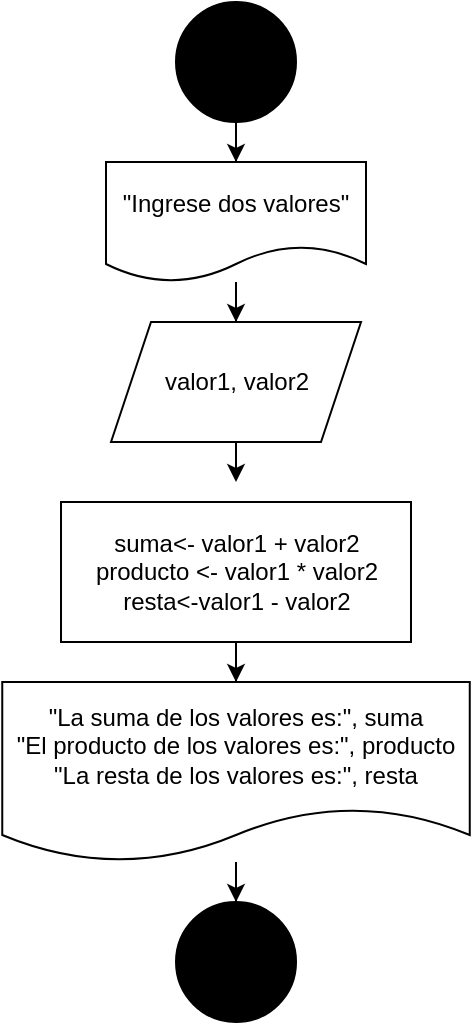 <mxfile version="21.6.9" type="device">
  <diagram id="C5RBs43oDa-KdzZeNtuy" name="Page-1">
    <mxGraphModel dx="874" dy="478" grid="1" gridSize="10" guides="1" tooltips="1" connect="1" arrows="1" fold="1" page="1" pageScale="1" pageWidth="827" pageHeight="1169" math="0" shadow="0">
      <root>
        <mxCell id="WIyWlLk6GJQsqaUBKTNV-0" />
        <mxCell id="WIyWlLk6GJQsqaUBKTNV-1" parent="WIyWlLk6GJQsqaUBKTNV-0" />
        <mxCell id="8qLdJWQ0IrZEhEdjo8X5-7" style="edgeStyle=orthogonalEdgeStyle;rounded=0;orthogonalLoop=1;jettySize=auto;html=1;entryX=0.5;entryY=0;entryDx=0;entryDy=0;" edge="1" parent="WIyWlLk6GJQsqaUBKTNV-1" source="8qLdJWQ0IrZEhEdjo8X5-0" target="8qLdJWQ0IrZEhEdjo8X5-1">
          <mxGeometry relative="1" as="geometry" />
        </mxCell>
        <mxCell id="8qLdJWQ0IrZEhEdjo8X5-0" value="" style="ellipse;whiteSpace=wrap;html=1;aspect=fixed;fillColor=#000000;" vertex="1" parent="WIyWlLk6GJQsqaUBKTNV-1">
          <mxGeometry x="365" y="50" width="60" height="60" as="geometry" />
        </mxCell>
        <mxCell id="8qLdJWQ0IrZEhEdjo8X5-8" style="edgeStyle=orthogonalEdgeStyle;rounded=0;orthogonalLoop=1;jettySize=auto;html=1;entryX=0.5;entryY=0;entryDx=0;entryDy=0;" edge="1" parent="WIyWlLk6GJQsqaUBKTNV-1" source="8qLdJWQ0IrZEhEdjo8X5-1" target="8qLdJWQ0IrZEhEdjo8X5-2">
          <mxGeometry relative="1" as="geometry" />
        </mxCell>
        <mxCell id="8qLdJWQ0IrZEhEdjo8X5-1" value="&quot;Ingrese dos valores&quot;" style="shape=document;whiteSpace=wrap;html=1;boundedLbl=1;" vertex="1" parent="WIyWlLk6GJQsqaUBKTNV-1">
          <mxGeometry x="330" y="130" width="130" height="60" as="geometry" />
        </mxCell>
        <mxCell id="8qLdJWQ0IrZEhEdjo8X5-9" style="edgeStyle=orthogonalEdgeStyle;rounded=0;orthogonalLoop=1;jettySize=auto;html=1;" edge="1" parent="WIyWlLk6GJQsqaUBKTNV-1" source="8qLdJWQ0IrZEhEdjo8X5-2">
          <mxGeometry relative="1" as="geometry">
            <mxPoint x="395" y="290" as="targetPoint" />
          </mxGeometry>
        </mxCell>
        <mxCell id="8qLdJWQ0IrZEhEdjo8X5-2" value="valor1, valor2" style="shape=parallelogram;perimeter=parallelogramPerimeter;whiteSpace=wrap;html=1;fixedSize=1;" vertex="1" parent="WIyWlLk6GJQsqaUBKTNV-1">
          <mxGeometry x="332.5" y="210" width="125" height="60" as="geometry" />
        </mxCell>
        <mxCell id="8qLdJWQ0IrZEhEdjo8X5-10" style="edgeStyle=orthogonalEdgeStyle;rounded=0;orthogonalLoop=1;jettySize=auto;html=1;entryX=0.5;entryY=0;entryDx=0;entryDy=0;" edge="1" parent="WIyWlLk6GJQsqaUBKTNV-1" source="8qLdJWQ0IrZEhEdjo8X5-3" target="8qLdJWQ0IrZEhEdjo8X5-5">
          <mxGeometry relative="1" as="geometry" />
        </mxCell>
        <mxCell id="8qLdJWQ0IrZEhEdjo8X5-3" value="suma&amp;lt;- valor1 + valor2&lt;br&gt;producto &amp;lt;- valor1 * valor2&lt;br&gt;resta&amp;lt;-valor1 - valor2" style="rounded=0;whiteSpace=wrap;html=1;" vertex="1" parent="WIyWlLk6GJQsqaUBKTNV-1">
          <mxGeometry x="307.5" y="300" width="175" height="70" as="geometry" />
        </mxCell>
        <mxCell id="8qLdJWQ0IrZEhEdjo8X5-4" value="" style="ellipse;whiteSpace=wrap;html=1;aspect=fixed;fillColor=#000000;" vertex="1" parent="WIyWlLk6GJQsqaUBKTNV-1">
          <mxGeometry x="365.01" y="500" width="60" height="60" as="geometry" />
        </mxCell>
        <mxCell id="8qLdJWQ0IrZEhEdjo8X5-11" style="edgeStyle=orthogonalEdgeStyle;rounded=0;orthogonalLoop=1;jettySize=auto;html=1;entryX=0.5;entryY=0;entryDx=0;entryDy=0;" edge="1" parent="WIyWlLk6GJQsqaUBKTNV-1" source="8qLdJWQ0IrZEhEdjo8X5-5" target="8qLdJWQ0IrZEhEdjo8X5-4">
          <mxGeometry relative="1" as="geometry" />
        </mxCell>
        <mxCell id="8qLdJWQ0IrZEhEdjo8X5-5" value="&quot;La suma de los valores es:&quot;, suma&lt;br&gt;&quot;El producto de los valores es:&quot;, producto&lt;br&gt;&quot;La resta de los valores es:&quot;, resta" style="shape=document;whiteSpace=wrap;html=1;boundedLbl=1;" vertex="1" parent="WIyWlLk6GJQsqaUBKTNV-1">
          <mxGeometry x="278.13" y="390" width="233.75" height="90" as="geometry" />
        </mxCell>
      </root>
    </mxGraphModel>
  </diagram>
</mxfile>
